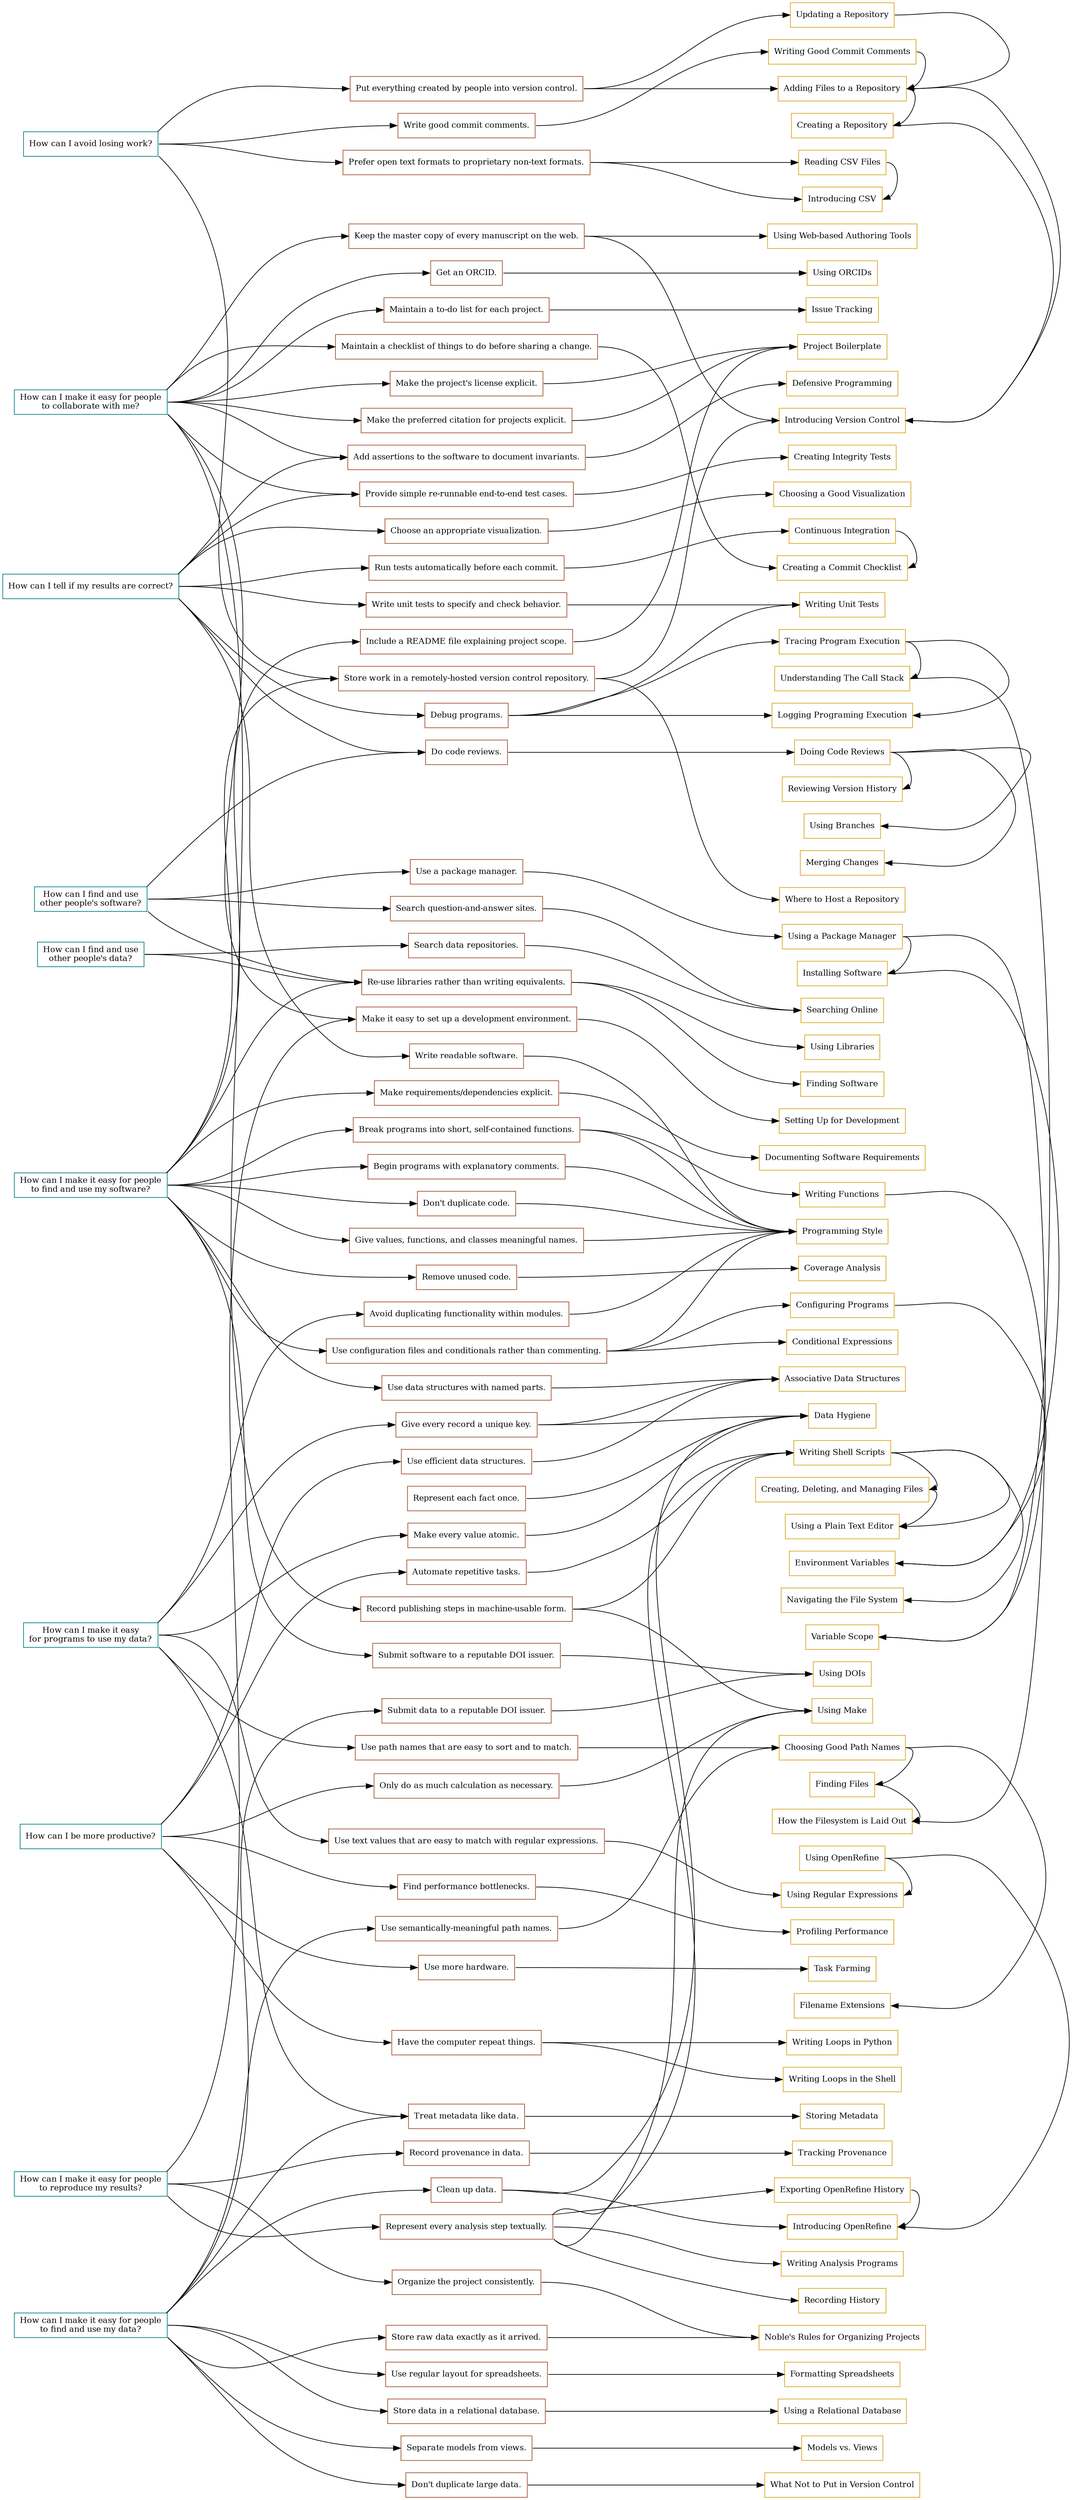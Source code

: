 // Where's open?
digraph scb {
	// Properties.
	rankdir = "LR";
	ranksep = "3 equally";
	node [shape="box", fontsize=12];

	// ----------------------------------------
	// Questions.
	// ----------------------------------------
	subgraph questions {
		node [color="teal"];
		rank = "same";
		q_avoid_losing_work [label="How can I avoid losing work?"];
		q_find_use_others_data [label="How can I find and use\nother people's data?"];
		q_make_data_findable [label="How can I make it easy for people\nto find and use my data?"];
		q_make_data_usable_by_programs [label="How can I make it easy\nfor programs to use my data?"];
		q_find_use_others_software [label="How can I find and use\nother people's software?"];
		q_make_software_findable_usable [label="How can I make it easy for people\nto find and use my software?"];
		q_results_correct [label="How can I tell if my results are correct?"];
		q_results_reproducible [label="How can I make it easy for people\nto reproduce my results?"];
		q_improve_productivity [label="How can I be more productive?"];
		q_make_collaboration_easy [label="How can I make it easy for people\nto collaborate with me?"];
	}

	// ----------------------------------------
	// Answers.
	// ----------------------------------------
	subgraph answers {
		node [color="sienna"];
		rank = "same";
		a_add_assertions [label="Add assertions to the software to document invariants."];
		a_add_human_work_to_repo [label="Put everything created by people into version control."];
		a_atomic_values [label="Make every value atomic."];
		a_automate_tasks [label="Automate repetitive tasks."];
		a_avoid_duplication [label="Avoid duplicating functionality within modules."];
		a_build_and_smoke_tests [label="Provide simple re-runnable end-to-end test cases."];
		a_choose_visualization [label="Choose an appropriate visualization."];
		a_clean_up_data [label="Clean up data."];
		a_code_reviews [label="Do code reviews."];
		a_commit_checklist [label="Maintain a checklist of things to do before sharing a change."];
		a_consistent_project_organization [label="Organize the project consistently."];
		a_data_doi [label="Submit data to a reputable DOI issuer."];
		a_document_function [label="Begin programs with explanatory comments."];
		a_dont_duplicate_code [label="Don't duplicate code."];
		a_dont_duplicate_large_data [label="Don't duplicate large data."];
		a_eliminate_redundant_calculation [label="Only do as much calculation as necessary."];
		a_explicit_requirements [label="Make requirements/dependencies explicit."];
		a_get_orcid [label="Get an ORCID."];
		a_give_code_meaningful_names [label="Give values, functions, and classes meaningful names."];
		a_good_commit_comments [label="Write good commit comments."];
		a_have_computer_repeat_things [label="Have the computer repeat things."];
		a_include_readme [label="Include a README file explaining project scope."];
		a_keys_for_records [label="Give every record a unique key."];
		a_master_manuscript_online [label="Keep the master copy of every manuscript on the web."];
		a_meaningful_path_names [label="Use semantically-meaningful path names."];
		a_prefer_open_text [label="Prefer open text formats to proprietary non-text formats."];
		a_profile_performance [label="Find performance bottlenecks."];
		a_project_todo_list [label="Maintain a to-do list for each project."];
		a_record_analysis_steps_textually [label="Represent every analysis step textually."];
		a_record_data_provenance [label="Record provenance in data."];
		a_record_publishing_steps [label="Record publishing steps in machine-usable form."];
		a_regular_spreadsheet_layout [label="Use regular layout for spreadsheets."];
		a_remove_unused_code [label="Remove unused code."];
		a_represent_each_fact_once [label="Represent each fact once."];
		a_reuse_libraries [label="Re-use libraries rather than writing equivalents."];
		a_run_precommit_checks [label="Run tests automatically before each commit."];
		a_separate_models_from_views [label="Separate models from views."];
		a_set_up_development [label="Make it easy to set up a development environment."];
		a_software_doi [label="Submit software to a reputable DOI issuer."];
		a_specify_citation [label="Make the preferred citation for projects explicit."];
		a_specify_license [label="Make the project's license explicit."];
		a_store_raw_data [label="Store raw data exactly as it arrived."];
		a_store_work_remote_repo [label="Store work in a remotely-hosted version control repository."];
		a_treat_metadata_like_data [label="Treat metadata like data."];
		a_use_associative_data_structures [label="Use data structures with named parts."];
		a_use_clusters [label="Use more hardware."];
		a_use_config_files [label="Use configuration files and conditionals rather than commenting."];
		a_use_efficient_data_structures [label="Use efficient data structures."];
		a_use_functions [label="Break programs into short, self-contained functions."];
		a_use_matchable_text [label="Use text values that are easy to match with regular expressions."];
		a_use_relational_database [label="Store data in a relational database."];
		a_sortable_matchable_path_names [label="Use path names that are easy to sort and to match."];
		a_write_readable_software [label="Write readable software."];
		a_write_unit_tests [label="Write unit tests to specify and check behavior."];
		a_use_package_manager [label="Use a package manager."];
		a_search_answer_sites [label="Search question-and-answer sites."];
		a_search_data_repositories [label="Search data repositories."];
		a_debugging [label="Debug programs."];
	}

	// ----------------------------------------
	// Topics.
	// ----------------------------------------
	subgraph topics {
		node [color="goldenrod"];
		rank = "same";
		t_add_to_repository [label="Adding Files to a Repository"];
		t_associative_structures [label="Associative Data Structures"];
		t_boilerplate [label="Project Boilerplate"];
		t_choosing_good_path_names [label="Choosing Good Path Names"];
		t_choosing_repository_host [label="Where to Host a Repository"];
		t_choosing_visualization [label="Choosing a Good Visualization"];
		t_code_reviews [label="Doing Code Reviews"];
		t_commit_checklist [label="Creating a Commit Checklist"];
		t_conditionals [label="Conditional Expressions"];
		t_continuous_integration [label="Continuous Integration"];
		t_coverage [label="Coverage Analysis"];
		t_writing_functions [label="Writing Functions"];
		t_creating_integrity_tests [label="Creating Integrity Tests"];
		t_csv_intro [label="Introducing CSV"];
		t_data_hygiene [label="Data Hygiene"];
		t_defensive_programming [label="Defensive Programming"];
		t_documenting_requirements [label="Documenting Software Requirements"];
		t_exporting_openrefine_history [label="Exporting OpenRefine History"];
		t_finding_software [label="Finding Software"];
		t_formatting_spreadsheets [label="Formatting Spreadsheets"];
		t_getting_doi [label="Using DOIs"];
		t_getting_orcid [label="Using ORCIDs"];
		t_good_commit_comments [label="Writing Good Commit Comments"];
		t_issue_tracking [label="Issue Tracking"];
		t_metadata [label="Storing Metadata"];
		t_models_vs_views [label="Models vs. Views"];
		t_nobles_rules [label="Noble's Rules for Organizing Projects"];
		t_profiling [label="Profiling Performance"];
		t_program_configuration [label="Configuring Programs"];
		t_programming_style [label="Programming Style"];
		t_read_csv [label="Reading CSV Files"];
		t_recording_history [label="Recording History"];
		t_setting_up_for_development [label="Setting Up for Development"];
		t_task_farming [label="Task Farming"];
		t_tracking_provenance [label="Tracking Provenance"];
		t_update_repository [label="Updating a Repository"];
		t_using_libraries [label="Using Libraries"];
		t_using_make [label="Using Make"];
		t_using_regular_expressions [label="Using Regular Expressions"];
		t_using_sql [label="Using a Relational Database"];
		t_using_web_authoring [label="Using Web-based Authoring Tools"];
		t_version_control_intro [label="Introducing Version Control"];
		t_what_not_to_store [label="What Not to Put in Version Control"];
		t_writing_analysis_programs [label="Writing Analysis Programs"];
		t_writing_python_loops [label="Writing Loops in Python"];
		t_writing_shell_loops [label="Writing Loops in the Shell"];
		t_writing_shell_scripts [label="Writing Shell Scripts"];
		t_writing_unit_tests [label="Writing Unit Tests"];
		t_search_online [label="Searching Online"];
		t_use_package_manager [label="Using a Package Manager"];
		t_navigating_file_system [label="Navigating the File System"];
		t_managing_files [label="Creating, Deleting, and Managing Files"];
		t_using_editor [label="Using a Plain Text Editor"];
		t_filesystem_layout [label="How the Filesystem is Laid Out"];
		t_installing_software [label="Installing Software"];
		t_environment_variables [label="Environment Variables"];
		t_creating_repository [label="Creating a Repository"];
		t_reviewing_version_history [label="Reviewing Version History"]; //-
		t_merging_changes [label="Merging Changes"]; //-
		t_using_branches [label="Using Branches"];
		t_filename_extensions [label="Filename Extensions"];
		t_finding_files [label="Finding Files"];
		t_introducing_openrefine [label="Introducing OpenRefine"];
		t_using_openrefine [label="Using OpenRefine"];
		t_call_stack [label="Understanding The Call Stack"];
		t_trace_execution [label="Tracing Program Execution"];
		t_logging [label="Logging Programing Execution"];
		t_variable_scope [label="Variable Scope"];
	}

	// ----------------------------------------
	// Questions to answers.
	// ----------------------------------------

	q_avoid_losing_work:ne -> a_add_human_work_to_repo:w;
	q_avoid_losing_work:e -> a_good_commit_comments:w;
	q_avoid_losing_work:e -> a_prefer_open_text:w;
	q_avoid_losing_work:se -> a_store_work_remote_repo:w;

	q_find_use_others_data:e -> a_search_data_repositories:w;
	q_find_use_others_data:e -> a_reuse_libraries:w;

	q_make_data_findable:ne -> a_clean_up_data:w;
	q_make_data_findable:ne -> a_data_doi:w;
	q_make_data_findable:ne -> a_meaningful_path_names:w;
	q_make_data_findable:ne -> a_treat_metadata_like_data:w;
	q_make_data_findable:e -> a_use_relational_database:w;
	q_make_data_findable:e -> a_regular_spreadsheet_layout:w;
	q_make_data_findable:se -> a_store_raw_data:w;
	q_make_data_findable:se -> a_separate_models_from_views:w;
	q_make_data_findable:se -> a_dont_duplicate_large_data:w;

	q_make_data_usable_by_programs:ne -> a_keys_for_records:w;
	q_make_data_usable_by_programs:ne -> a_avoid_duplication:w;
	q_make_data_usable_by_programs:e -> a_atomic_values:w;
	q_make_data_usable_by_programs:e -> a_use_matchable_text:w;
	q_make_data_usable_by_programs:se -> a_treat_metadata_like_data:w;
	q_make_data_usable_by_programs:se -> a_sortable_matchable_path_names:w;

	q_find_use_others_software:ne -> a_code_reviews:w;
	q_find_use_others_software:e -> a_use_package_manager:w;
	q_find_use_others_software:e -> a_search_answer_sites:w;
	q_find_use_others_software:se -> a_reuse_libraries:w;

	q_make_software_findable_usable:ne -> a_explicit_requirements:w;
	q_make_software_findable_usable:ne -> a_store_work_remote_repo:w;
	q_make_software_findable_usable:ne -> a_reuse_libraries:w;
	q_make_software_findable_usable:ne -> a_include_readme:w;
	q_make_software_findable_usable:e -> a_document_function:w;
	q_make_software_findable_usable:e -> a_give_code_meaningful_names:w;
	q_make_software_findable_usable:e -> a_dont_duplicate_code:w;
	q_make_software_findable_usable:e -> a_use_functions:w;
	q_make_software_findable_usable:se -> a_software_doi:w;
	q_make_software_findable_usable:se -> a_remove_unused_code:w;
	q_make_software_findable_usable:se -> a_use_associative_data_structures:w;
	q_make_software_findable_usable:se -> a_use_config_files:w;

	q_results_correct:ne -> a_choose_visualization:w;
	q_results_correct:ne -> a_add_assertions:w;
	q_results_correct:ne -> a_build_and_smoke_tests:w;
	q_results_correct:e -> a_run_precommit_checks:w;
	q_results_correct:e -> a_write_unit_tests:w;
	q_results_correct:se -> a_write_readable_software:w;
	q_results_correct:se -> a_code_reviews:w;
	q_results_correct:se -> a_debugging:w;

	q_results_reproducible:ne -> a_set_up_development:w;
	q_results_reproducible:e -> a_record_data_provenance:w;
	q_results_reproducible:e -> a_consistent_project_organization:w;
	q_results_reproducible:se -> a_record_analysis_steps_textually:w;

	q_improve_productivity:ne -> a_automate_tasks:w;
	q_improve_productivity:ne -> a_use_efficient_data_structures:w;
	q_improve_productivity:e -> a_eliminate_redundant_calculation:w;
	q_improve_productivity:e -> a_profile_performance:w;
	q_improve_productivity:se -> a_have_computer_repeat_things:w;
	q_improve_productivity:se -> a_use_clusters:w;

	q_make_collaboration_easy:ne -> a_commit_checklist:w;
	q_make_collaboration_easy:ne -> a_master_manuscript_online:w;
	q_make_collaboration_easy:e -> a_add_assertions:w;
	q_make_collaboration_easy:e -> a_get_orcid:w;
	q_make_collaboration_easy:e -> a_project_todo_list:w;
	q_make_collaboration_easy:e -> a_specify_license:w;
	q_make_collaboration_easy:e -> a_specify_citation:w;
	q_make_collaboration_easy:se -> a_build_and_smoke_tests:w;
	q_make_collaboration_easy:se -> a_record_publishing_steps:w;
	q_make_collaboration_easy:se -> a_set_up_development:w;

	// ----------------------------------------
	// Answers to topics.
	// ----------------------------------------

	a_add_assertions:e -> t_defensive_programming:w;

	a_add_human_work_to_repo:e -> t_add_to_repository:w;
	a_add_human_work_to_repo:e -> t_update_repository:w;

	a_atomic_values:e -> t_data_hygiene:w;

	a_automate_tasks:e -> t_writing_shell_scripts:w;

	a_avoid_duplication:e -> t_programming_style:w;

	a_build_and_smoke_tests:e -> t_creating_integrity_tests:w;

	a_choose_visualization:e -> t_choosing_visualization:w;

	a_clean_up_data:e -> t_data_hygiene:w;
	a_clean_up_data:e -> t_introducing_openrefine:w;

	a_code_reviews:e -> t_code_reviews:w;

	a_commit_checklist:e -> t_commit_checklist:w;

	a_consistent_project_organization:e -> t_nobles_rules:w;

	a_data_doi:e -> t_getting_doi:w;

	a_document_function:e -> t_programming_style:w;

	a_dont_duplicate_code:e -> t_programming_style:w;

	a_dont_duplicate_large_data:e -> t_what_not_to_store:w;

	a_eliminate_redundant_calculation:e -> t_using_make:w;

	a_explicit_requirements:e -> t_documenting_requirements:w;

	a_get_orcid:e -> t_getting_orcid:w;

	a_give_code_meaningful_names:e -> t_programming_style:w;

	a_good_commit_comments:e -> t_good_commit_comments:w;

	a_have_computer_repeat_things:e -> t_writing_python_loops:w;
	a_have_computer_repeat_things:e -> t_writing_shell_loops:w;

	a_include_readme:e -> t_boilerplate:w;

	a_keys_for_records:e -> t_associative_structures:w;
	a_keys_for_records:e -> t_data_hygiene:w;

	a_master_manuscript_online:e -> t_using_web_authoring:w;
	a_master_manuscript_online:e -> t_version_control_intro:w;

	a_meaningful_path_names:e -> t_choosing_good_path_names:w;

	a_prefer_open_text:e -> t_csv_intro:w;
	a_prefer_open_text:e -> t_read_csv:w;

	a_profile_performance:e -> t_profiling:w;

	a_project_todo_list:e -> t_issue_tracking:w;

	a_record_analysis_steps_textually:ne -> t_exporting_openrefine_history:w;
	a_record_analysis_steps_textually:ne -> t_writing_shell_scripts:w;
	a_record_analysis_steps_textually:e -> t_writing_analysis_programs:w;
	a_record_analysis_steps_textually:se -> t_recording_history:w;
	a_record_analysis_steps_textually:se -> t_using_make:w;

	a_record_data_provenance:e -> t_tracking_provenance:w;

	a_record_publishing_steps:e -> t_using_make:w;
	a_record_publishing_steps:e -> t_writing_shell_scripts:w;

	a_regular_spreadsheet_layout:e -> t_formatting_spreadsheets:w;

	a_remove_unused_code:e -> t_coverage:w;

	a_represent_each_fact_once:e -> t_data_hygiene:w;

	a_reuse_libraries:e -> t_finding_software:w;
	a_reuse_libraries:e -> t_using_libraries:w;

	a_run_precommit_checks:e -> t_continuous_integration:w;

	a_separate_models_from_views:e -> t_models_vs_views:w;

	a_set_up_development:e -> t_setting_up_for_development:w;

	a_software_doi:e -> t_getting_doi:w;

	a_specify_citation:e -> t_boilerplate:w;

	a_specify_license:e -> t_boilerplate:w;

	a_store_raw_data:e -> t_nobles_rules:w;

	a_store_work_remote_repo:e -> t_choosing_repository_host:w;
	a_store_work_remote_repo:e -> t_version_control_intro:w;

	a_treat_metadata_like_data:e -> t_metadata:w;

	a_use_associative_data_structures:e -> t_associative_structures:w;

	a_use_clusters:e -> t_task_farming:w;

	a_use_config_files:e -> t_conditionals:w;
	a_use_config_files:e -> t_program_configuration:w;
	a_use_config_files:e -> t_programming_style:w;

	a_use_efficient_data_structures:e -> t_associative_structures:w;

	a_use_functions:e -> t_writing_functions:w;
	a_use_functions:e -> t_programming_style:w;

	a_use_matchable_text:e -> t_using_regular_expressions:w;

	a_use_relational_database:e -> t_using_sql:w;

	a_sortable_matchable_path_names:e -> t_choosing_good_path_names:w;

	a_write_readable_software:e -> t_programming_style:w;

	a_write_unit_tests:e -> t_writing_unit_tests:w;

	a_search_answer_sites:e -> t_search_online:w;
	a_search_data_repositories:e -> t_search_online:w;

	a_use_package_manager:e -> t_use_package_manager:w;

	a_debugging:e -> t_writing_unit_tests:w;
	a_debugging:e -> t_trace_execution:w;
	a_debugging:e -> t_logging:w;

	// ----------------------------------------
	// Topics to topics.
	// ----------------------------------------

	t_add_to_repository:e -> t_version_control_intro:e;
	t_update_repository:e -> t_add_to_repository:e;
	t_good_commit_comments:e -> t_add_to_repository:e;

	t_read_csv:e -> t_csv_intro:e;

	t_writing_shell_scripts:e -> t_navigating_file_system:e;
	t_writing_shell_scripts:e -> t_managing_files:e;
	t_writing_shell_scripts:e -> t_using_editor:e;
	t_managing_files:e -> t_using_editor:e;
	t_use_package_manager:e -> t_filesystem_layout:e;
	t_use_package_manager:e -> t_installing_software:e;
	t_installing_software:e -> t_environment_variables:e;
	t_program_configuration:e -> t_environment_variables:e;

	t_choosing_good_path_names:e -> t_filename_extensions:e;
	t_choosing_good_path_names:e -> t_finding_files:e;
	t_finding_files:e -> t_filesystem_layout:e;

	t_add_to_repository:e -> t_creating_repository:e;
	t_creating_repository:e -> t_version_control_intro:e;
	t_code_reviews:e -> t_reviewing_version_history:e;
	t_code_reviews:e -> t_merging_changes:e;
	t_code_reviews:e -> t_using_branches:e;

	t_exporting_openrefine_history:e -> t_introducing_openrefine:e;
	t_using_openrefine:e -> t_introducing_openrefine:e;
	t_using_openrefine:e -> t_using_regular_expressions:e;

	t_trace_execution:e -> t_logging:e;
	t_trace_execution:e -> t_call_stack:e;

	t_call_stack:e -> t_variable_scope:e;
	t_writing_functions:e -> t_variable_scope:e;

	t_continuous_integration:e -> t_commit_checklist:e;
}
